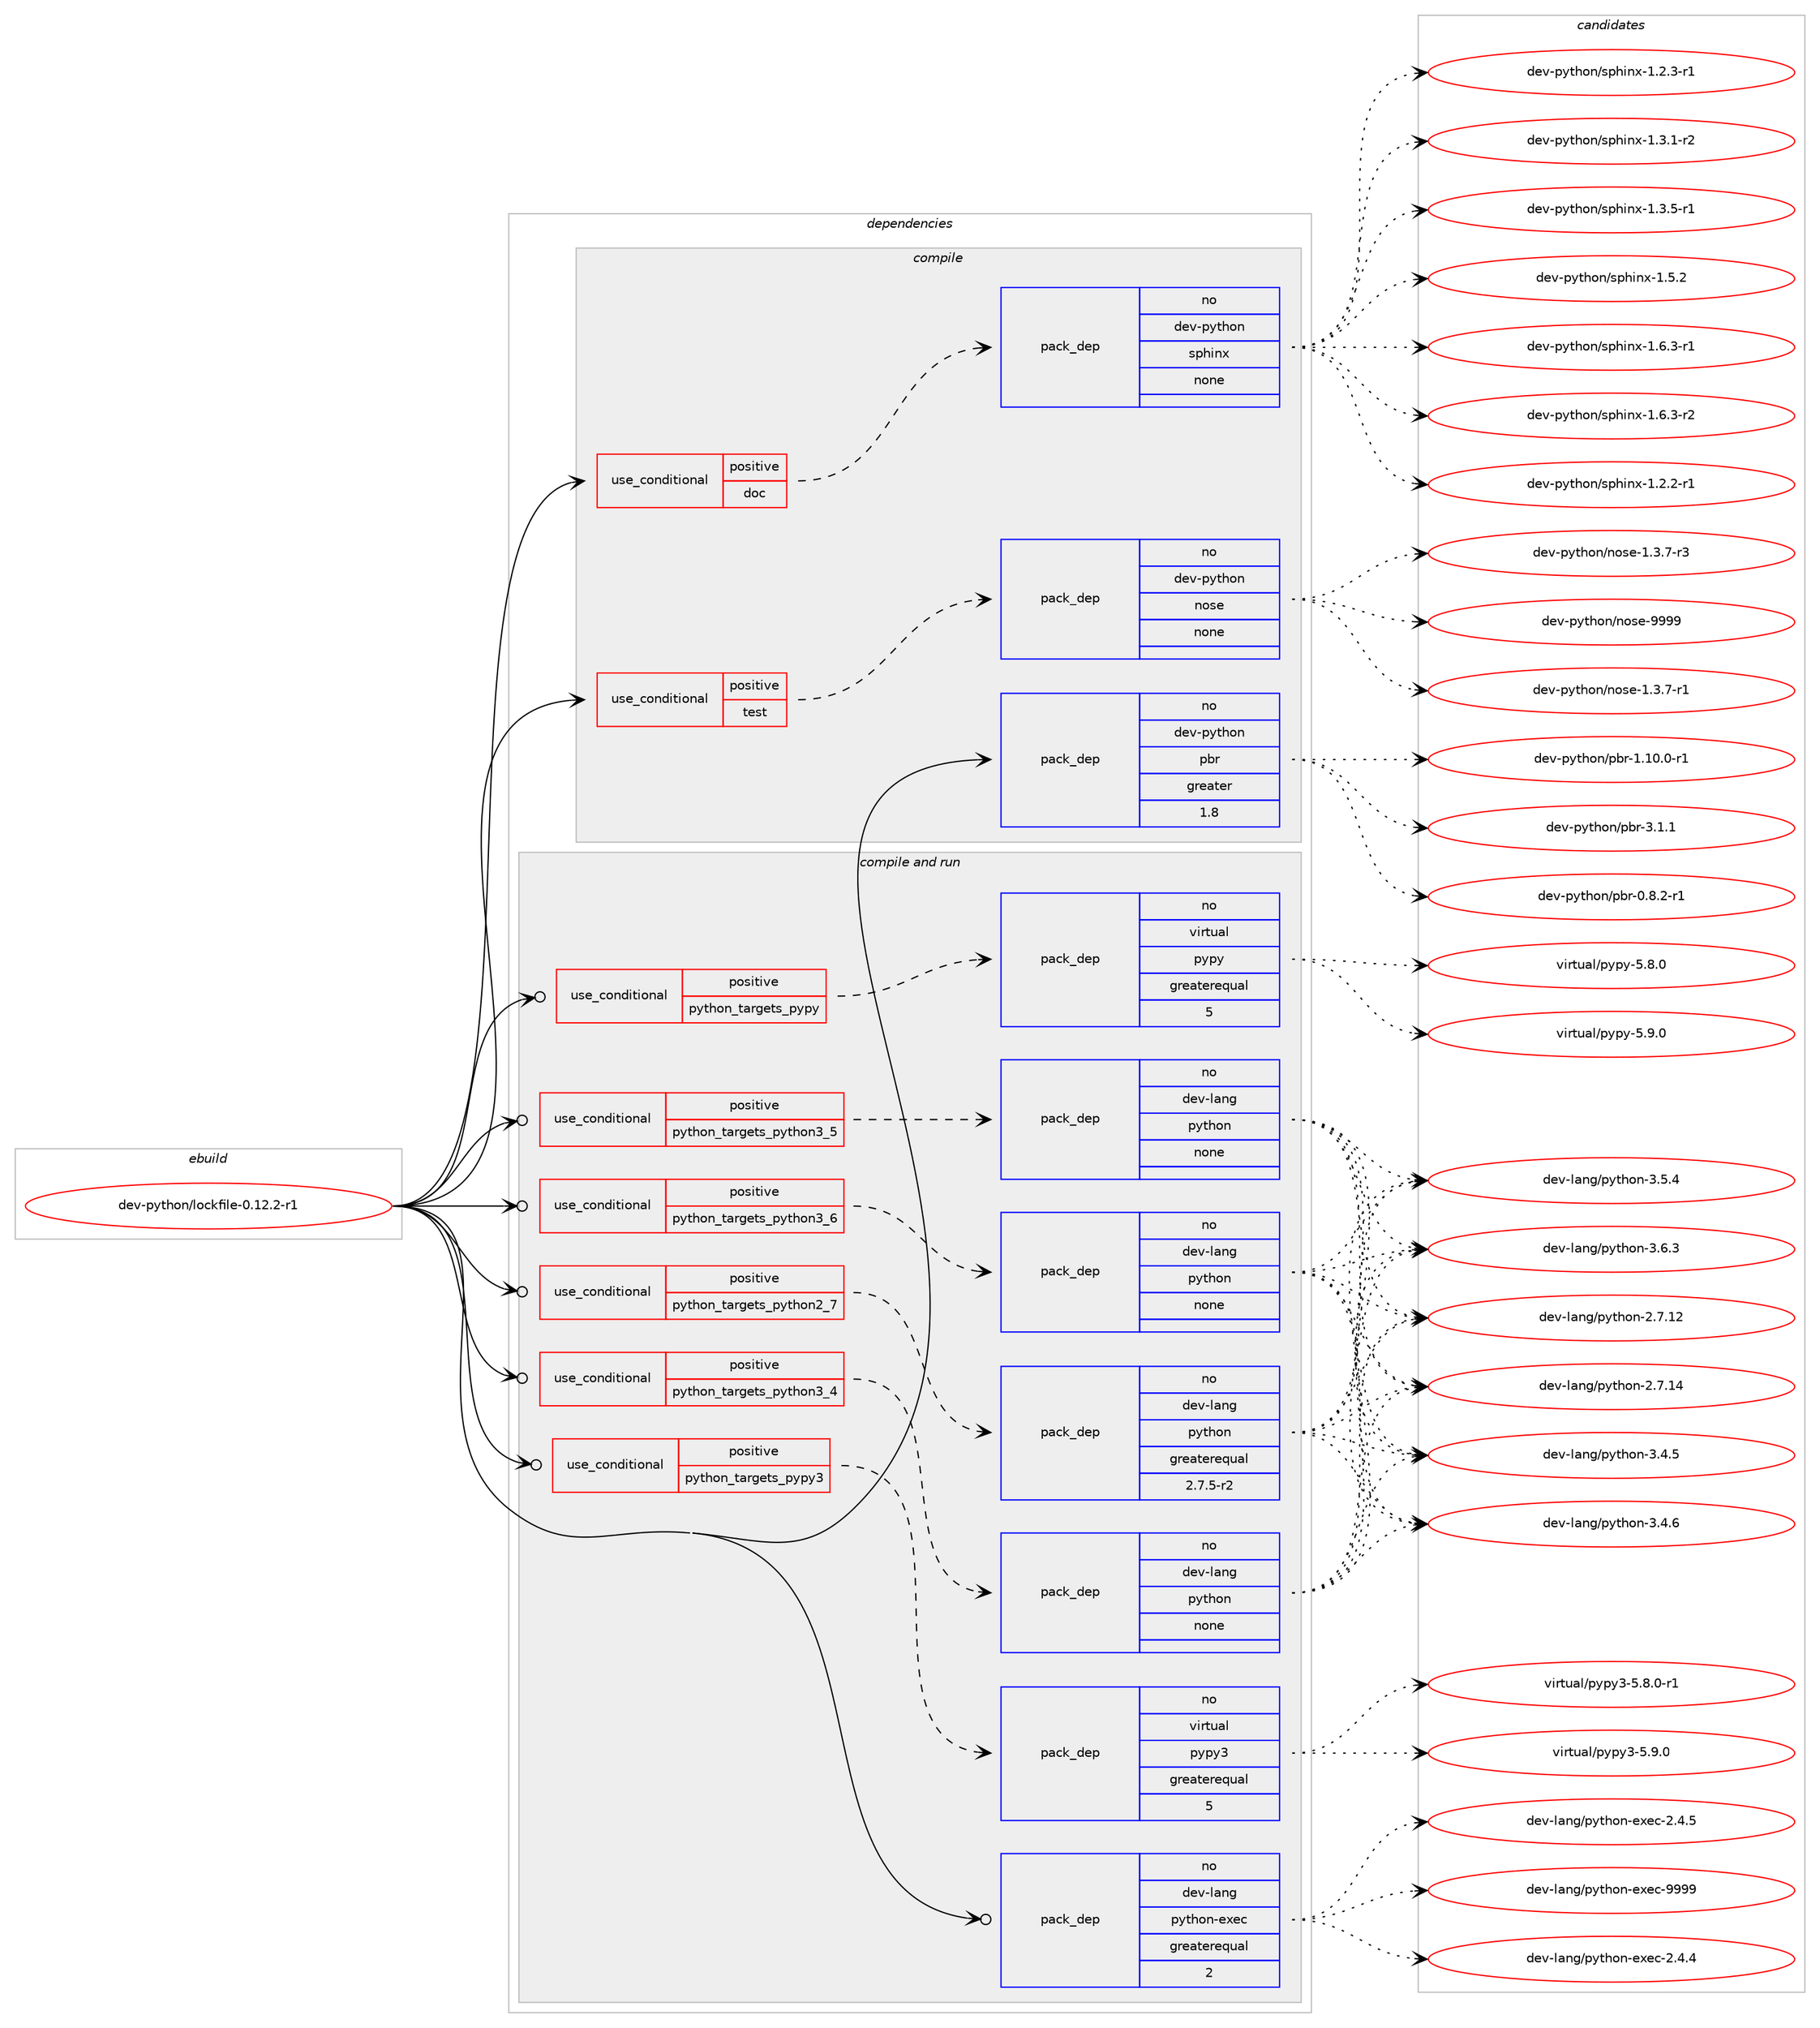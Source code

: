 digraph prolog {

# *************
# Graph options
# *************

newrank=true;
concentrate=true;
compound=true;
graph [rankdir=LR,fontname=Helvetica,fontsize=10,ranksep=1.5];#, ranksep=2.5, nodesep=0.2];
edge  [arrowhead=vee];
node  [fontname=Helvetica,fontsize=10];

# **********
# The ebuild
# **********

subgraph cluster_leftcol {
color=gray;
rank=same;
label=<<i>ebuild</i>>;
id [label="dev-python/lockfile-0.12.2-r1", color=red, width=4, href="../dev-python/lockfile-0.12.2-r1.svg"];
}

# ****************
# The dependencies
# ****************

subgraph cluster_midcol {
color=gray;
label=<<i>dependencies</i>>;
subgraph cluster_compile {
fillcolor="#eeeeee";
style=filled;
label=<<i>compile</i>>;
subgraph cond35049 {
dependency164811 [label=<<TABLE BORDER="0" CELLBORDER="1" CELLSPACING="0" CELLPADDING="4"><TR><TD ROWSPAN="3" CELLPADDING="10">use_conditional</TD></TR><TR><TD>positive</TD></TR><TR><TD>doc</TD></TR></TABLE>>, shape=none, color=red];
subgraph pack125909 {
dependency164812 [label=<<TABLE BORDER="0" CELLBORDER="1" CELLSPACING="0" CELLPADDING="4" WIDTH="220"><TR><TD ROWSPAN="6" CELLPADDING="30">pack_dep</TD></TR><TR><TD WIDTH="110">no</TD></TR><TR><TD>dev-python</TD></TR><TR><TD>sphinx</TD></TR><TR><TD>none</TD></TR><TR><TD></TD></TR></TABLE>>, shape=none, color=blue];
}
dependency164811:e -> dependency164812:w [weight=20,style="dashed",arrowhead="vee"];
}
id:e -> dependency164811:w [weight=20,style="solid",arrowhead="vee"];
subgraph cond35050 {
dependency164813 [label=<<TABLE BORDER="0" CELLBORDER="1" CELLSPACING="0" CELLPADDING="4"><TR><TD ROWSPAN="3" CELLPADDING="10">use_conditional</TD></TR><TR><TD>positive</TD></TR><TR><TD>test</TD></TR></TABLE>>, shape=none, color=red];
subgraph pack125910 {
dependency164814 [label=<<TABLE BORDER="0" CELLBORDER="1" CELLSPACING="0" CELLPADDING="4" WIDTH="220"><TR><TD ROWSPAN="6" CELLPADDING="30">pack_dep</TD></TR><TR><TD WIDTH="110">no</TD></TR><TR><TD>dev-python</TD></TR><TR><TD>nose</TD></TR><TR><TD>none</TD></TR><TR><TD></TD></TR></TABLE>>, shape=none, color=blue];
}
dependency164813:e -> dependency164814:w [weight=20,style="dashed",arrowhead="vee"];
}
id:e -> dependency164813:w [weight=20,style="solid",arrowhead="vee"];
subgraph pack125911 {
dependency164815 [label=<<TABLE BORDER="0" CELLBORDER="1" CELLSPACING="0" CELLPADDING="4" WIDTH="220"><TR><TD ROWSPAN="6" CELLPADDING="30">pack_dep</TD></TR><TR><TD WIDTH="110">no</TD></TR><TR><TD>dev-python</TD></TR><TR><TD>pbr</TD></TR><TR><TD>greater</TD></TR><TR><TD>1.8</TD></TR></TABLE>>, shape=none, color=blue];
}
id:e -> dependency164815:w [weight=20,style="solid",arrowhead="vee"];
}
subgraph cluster_compileandrun {
fillcolor="#eeeeee";
style=filled;
label=<<i>compile and run</i>>;
subgraph cond35051 {
dependency164816 [label=<<TABLE BORDER="0" CELLBORDER="1" CELLSPACING="0" CELLPADDING="4"><TR><TD ROWSPAN="3" CELLPADDING="10">use_conditional</TD></TR><TR><TD>positive</TD></TR><TR><TD>python_targets_pypy</TD></TR></TABLE>>, shape=none, color=red];
subgraph pack125912 {
dependency164817 [label=<<TABLE BORDER="0" CELLBORDER="1" CELLSPACING="0" CELLPADDING="4" WIDTH="220"><TR><TD ROWSPAN="6" CELLPADDING="30">pack_dep</TD></TR><TR><TD WIDTH="110">no</TD></TR><TR><TD>virtual</TD></TR><TR><TD>pypy</TD></TR><TR><TD>greaterequal</TD></TR><TR><TD>5</TD></TR></TABLE>>, shape=none, color=blue];
}
dependency164816:e -> dependency164817:w [weight=20,style="dashed",arrowhead="vee"];
}
id:e -> dependency164816:w [weight=20,style="solid",arrowhead="odotvee"];
subgraph cond35052 {
dependency164818 [label=<<TABLE BORDER="0" CELLBORDER="1" CELLSPACING="0" CELLPADDING="4"><TR><TD ROWSPAN="3" CELLPADDING="10">use_conditional</TD></TR><TR><TD>positive</TD></TR><TR><TD>python_targets_pypy3</TD></TR></TABLE>>, shape=none, color=red];
subgraph pack125913 {
dependency164819 [label=<<TABLE BORDER="0" CELLBORDER="1" CELLSPACING="0" CELLPADDING="4" WIDTH="220"><TR><TD ROWSPAN="6" CELLPADDING="30">pack_dep</TD></TR><TR><TD WIDTH="110">no</TD></TR><TR><TD>virtual</TD></TR><TR><TD>pypy3</TD></TR><TR><TD>greaterequal</TD></TR><TR><TD>5</TD></TR></TABLE>>, shape=none, color=blue];
}
dependency164818:e -> dependency164819:w [weight=20,style="dashed",arrowhead="vee"];
}
id:e -> dependency164818:w [weight=20,style="solid",arrowhead="odotvee"];
subgraph cond35053 {
dependency164820 [label=<<TABLE BORDER="0" CELLBORDER="1" CELLSPACING="0" CELLPADDING="4"><TR><TD ROWSPAN="3" CELLPADDING="10">use_conditional</TD></TR><TR><TD>positive</TD></TR><TR><TD>python_targets_python2_7</TD></TR></TABLE>>, shape=none, color=red];
subgraph pack125914 {
dependency164821 [label=<<TABLE BORDER="0" CELLBORDER="1" CELLSPACING="0" CELLPADDING="4" WIDTH="220"><TR><TD ROWSPAN="6" CELLPADDING="30">pack_dep</TD></TR><TR><TD WIDTH="110">no</TD></TR><TR><TD>dev-lang</TD></TR><TR><TD>python</TD></TR><TR><TD>greaterequal</TD></TR><TR><TD>2.7.5-r2</TD></TR></TABLE>>, shape=none, color=blue];
}
dependency164820:e -> dependency164821:w [weight=20,style="dashed",arrowhead="vee"];
}
id:e -> dependency164820:w [weight=20,style="solid",arrowhead="odotvee"];
subgraph cond35054 {
dependency164822 [label=<<TABLE BORDER="0" CELLBORDER="1" CELLSPACING="0" CELLPADDING="4"><TR><TD ROWSPAN="3" CELLPADDING="10">use_conditional</TD></TR><TR><TD>positive</TD></TR><TR><TD>python_targets_python3_4</TD></TR></TABLE>>, shape=none, color=red];
subgraph pack125915 {
dependency164823 [label=<<TABLE BORDER="0" CELLBORDER="1" CELLSPACING="0" CELLPADDING="4" WIDTH="220"><TR><TD ROWSPAN="6" CELLPADDING="30">pack_dep</TD></TR><TR><TD WIDTH="110">no</TD></TR><TR><TD>dev-lang</TD></TR><TR><TD>python</TD></TR><TR><TD>none</TD></TR><TR><TD></TD></TR></TABLE>>, shape=none, color=blue];
}
dependency164822:e -> dependency164823:w [weight=20,style="dashed",arrowhead="vee"];
}
id:e -> dependency164822:w [weight=20,style="solid",arrowhead="odotvee"];
subgraph cond35055 {
dependency164824 [label=<<TABLE BORDER="0" CELLBORDER="1" CELLSPACING="0" CELLPADDING="4"><TR><TD ROWSPAN="3" CELLPADDING="10">use_conditional</TD></TR><TR><TD>positive</TD></TR><TR><TD>python_targets_python3_5</TD></TR></TABLE>>, shape=none, color=red];
subgraph pack125916 {
dependency164825 [label=<<TABLE BORDER="0" CELLBORDER="1" CELLSPACING="0" CELLPADDING="4" WIDTH="220"><TR><TD ROWSPAN="6" CELLPADDING="30">pack_dep</TD></TR><TR><TD WIDTH="110">no</TD></TR><TR><TD>dev-lang</TD></TR><TR><TD>python</TD></TR><TR><TD>none</TD></TR><TR><TD></TD></TR></TABLE>>, shape=none, color=blue];
}
dependency164824:e -> dependency164825:w [weight=20,style="dashed",arrowhead="vee"];
}
id:e -> dependency164824:w [weight=20,style="solid",arrowhead="odotvee"];
subgraph cond35056 {
dependency164826 [label=<<TABLE BORDER="0" CELLBORDER="1" CELLSPACING="0" CELLPADDING="4"><TR><TD ROWSPAN="3" CELLPADDING="10">use_conditional</TD></TR><TR><TD>positive</TD></TR><TR><TD>python_targets_python3_6</TD></TR></TABLE>>, shape=none, color=red];
subgraph pack125917 {
dependency164827 [label=<<TABLE BORDER="0" CELLBORDER="1" CELLSPACING="0" CELLPADDING="4" WIDTH="220"><TR><TD ROWSPAN="6" CELLPADDING="30">pack_dep</TD></TR><TR><TD WIDTH="110">no</TD></TR><TR><TD>dev-lang</TD></TR><TR><TD>python</TD></TR><TR><TD>none</TD></TR><TR><TD></TD></TR></TABLE>>, shape=none, color=blue];
}
dependency164826:e -> dependency164827:w [weight=20,style="dashed",arrowhead="vee"];
}
id:e -> dependency164826:w [weight=20,style="solid",arrowhead="odotvee"];
subgraph pack125918 {
dependency164828 [label=<<TABLE BORDER="0" CELLBORDER="1" CELLSPACING="0" CELLPADDING="4" WIDTH="220"><TR><TD ROWSPAN="6" CELLPADDING="30">pack_dep</TD></TR><TR><TD WIDTH="110">no</TD></TR><TR><TD>dev-lang</TD></TR><TR><TD>python-exec</TD></TR><TR><TD>greaterequal</TD></TR><TR><TD>2</TD></TR></TABLE>>, shape=none, color=blue];
}
id:e -> dependency164828:w [weight=20,style="solid",arrowhead="odotvee"];
}
subgraph cluster_run {
fillcolor="#eeeeee";
style=filled;
label=<<i>run</i>>;
}
}

# **************
# The candidates
# **************

subgraph cluster_choices {
rank=same;
color=gray;
label=<<i>candidates</i>>;

subgraph choice125909 {
color=black;
nodesep=1;
choice10010111845112121116104111110471151121041051101204549465046504511449 [label="dev-python/sphinx-1.2.2-r1", color=red, width=4,href="../dev-python/sphinx-1.2.2-r1.svg"];
choice10010111845112121116104111110471151121041051101204549465046514511449 [label="dev-python/sphinx-1.2.3-r1", color=red, width=4,href="../dev-python/sphinx-1.2.3-r1.svg"];
choice10010111845112121116104111110471151121041051101204549465146494511450 [label="dev-python/sphinx-1.3.1-r2", color=red, width=4,href="../dev-python/sphinx-1.3.1-r2.svg"];
choice10010111845112121116104111110471151121041051101204549465146534511449 [label="dev-python/sphinx-1.3.5-r1", color=red, width=4,href="../dev-python/sphinx-1.3.5-r1.svg"];
choice1001011184511212111610411111047115112104105110120454946534650 [label="dev-python/sphinx-1.5.2", color=red, width=4,href="../dev-python/sphinx-1.5.2.svg"];
choice10010111845112121116104111110471151121041051101204549465446514511449 [label="dev-python/sphinx-1.6.3-r1", color=red, width=4,href="../dev-python/sphinx-1.6.3-r1.svg"];
choice10010111845112121116104111110471151121041051101204549465446514511450 [label="dev-python/sphinx-1.6.3-r2", color=red, width=4,href="../dev-python/sphinx-1.6.3-r2.svg"];
dependency164812:e -> choice10010111845112121116104111110471151121041051101204549465046504511449:w [style=dotted,weight="100"];
dependency164812:e -> choice10010111845112121116104111110471151121041051101204549465046514511449:w [style=dotted,weight="100"];
dependency164812:e -> choice10010111845112121116104111110471151121041051101204549465146494511450:w [style=dotted,weight="100"];
dependency164812:e -> choice10010111845112121116104111110471151121041051101204549465146534511449:w [style=dotted,weight="100"];
dependency164812:e -> choice1001011184511212111610411111047115112104105110120454946534650:w [style=dotted,weight="100"];
dependency164812:e -> choice10010111845112121116104111110471151121041051101204549465446514511449:w [style=dotted,weight="100"];
dependency164812:e -> choice10010111845112121116104111110471151121041051101204549465446514511450:w [style=dotted,weight="100"];
}
subgraph choice125910 {
color=black;
nodesep=1;
choice10010111845112121116104111110471101111151014549465146554511449 [label="dev-python/nose-1.3.7-r1", color=red, width=4,href="../dev-python/nose-1.3.7-r1.svg"];
choice10010111845112121116104111110471101111151014549465146554511451 [label="dev-python/nose-1.3.7-r3", color=red, width=4,href="../dev-python/nose-1.3.7-r3.svg"];
choice10010111845112121116104111110471101111151014557575757 [label="dev-python/nose-9999", color=red, width=4,href="../dev-python/nose-9999.svg"];
dependency164814:e -> choice10010111845112121116104111110471101111151014549465146554511449:w [style=dotted,weight="100"];
dependency164814:e -> choice10010111845112121116104111110471101111151014549465146554511451:w [style=dotted,weight="100"];
dependency164814:e -> choice10010111845112121116104111110471101111151014557575757:w [style=dotted,weight="100"];
}
subgraph choice125911 {
color=black;
nodesep=1;
choice1001011184511212111610411111047112981144548465646504511449 [label="dev-python/pbr-0.8.2-r1", color=red, width=4,href="../dev-python/pbr-0.8.2-r1.svg"];
choice100101118451121211161041111104711298114454946494846484511449 [label="dev-python/pbr-1.10.0-r1", color=red, width=4,href="../dev-python/pbr-1.10.0-r1.svg"];
choice100101118451121211161041111104711298114455146494649 [label="dev-python/pbr-3.1.1", color=red, width=4,href="../dev-python/pbr-3.1.1.svg"];
dependency164815:e -> choice1001011184511212111610411111047112981144548465646504511449:w [style=dotted,weight="100"];
dependency164815:e -> choice100101118451121211161041111104711298114454946494846484511449:w [style=dotted,weight="100"];
dependency164815:e -> choice100101118451121211161041111104711298114455146494649:w [style=dotted,weight="100"];
}
subgraph choice125912 {
color=black;
nodesep=1;
choice1181051141161179710847112121112121455346564648 [label="virtual/pypy-5.8.0", color=red, width=4,href="../virtual/pypy-5.8.0.svg"];
choice1181051141161179710847112121112121455346574648 [label="virtual/pypy-5.9.0", color=red, width=4,href="../virtual/pypy-5.9.0.svg"];
dependency164817:e -> choice1181051141161179710847112121112121455346564648:w [style=dotted,weight="100"];
dependency164817:e -> choice1181051141161179710847112121112121455346574648:w [style=dotted,weight="100"];
}
subgraph choice125913 {
color=black;
nodesep=1;
choice1181051141161179710847112121112121514553465646484511449 [label="virtual/pypy3-5.8.0-r1", color=red, width=4,href="../virtual/pypy3-5.8.0-r1.svg"];
choice118105114116117971084711212111212151455346574648 [label="virtual/pypy3-5.9.0", color=red, width=4,href="../virtual/pypy3-5.9.0.svg"];
dependency164819:e -> choice1181051141161179710847112121112121514553465646484511449:w [style=dotted,weight="100"];
dependency164819:e -> choice118105114116117971084711212111212151455346574648:w [style=dotted,weight="100"];
}
subgraph choice125914 {
color=black;
nodesep=1;
choice10010111845108971101034711212111610411111045504655464950 [label="dev-lang/python-2.7.12", color=red, width=4,href="../dev-lang/python-2.7.12.svg"];
choice10010111845108971101034711212111610411111045504655464952 [label="dev-lang/python-2.7.14", color=red, width=4,href="../dev-lang/python-2.7.14.svg"];
choice100101118451089711010347112121116104111110455146524653 [label="dev-lang/python-3.4.5", color=red, width=4,href="../dev-lang/python-3.4.5.svg"];
choice100101118451089711010347112121116104111110455146524654 [label="dev-lang/python-3.4.6", color=red, width=4,href="../dev-lang/python-3.4.6.svg"];
choice100101118451089711010347112121116104111110455146534652 [label="dev-lang/python-3.5.4", color=red, width=4,href="../dev-lang/python-3.5.4.svg"];
choice100101118451089711010347112121116104111110455146544651 [label="dev-lang/python-3.6.3", color=red, width=4,href="../dev-lang/python-3.6.3.svg"];
dependency164821:e -> choice10010111845108971101034711212111610411111045504655464950:w [style=dotted,weight="100"];
dependency164821:e -> choice10010111845108971101034711212111610411111045504655464952:w [style=dotted,weight="100"];
dependency164821:e -> choice100101118451089711010347112121116104111110455146524653:w [style=dotted,weight="100"];
dependency164821:e -> choice100101118451089711010347112121116104111110455146524654:w [style=dotted,weight="100"];
dependency164821:e -> choice100101118451089711010347112121116104111110455146534652:w [style=dotted,weight="100"];
dependency164821:e -> choice100101118451089711010347112121116104111110455146544651:w [style=dotted,weight="100"];
}
subgraph choice125915 {
color=black;
nodesep=1;
choice10010111845108971101034711212111610411111045504655464950 [label="dev-lang/python-2.7.12", color=red, width=4,href="../dev-lang/python-2.7.12.svg"];
choice10010111845108971101034711212111610411111045504655464952 [label="dev-lang/python-2.7.14", color=red, width=4,href="../dev-lang/python-2.7.14.svg"];
choice100101118451089711010347112121116104111110455146524653 [label="dev-lang/python-3.4.5", color=red, width=4,href="../dev-lang/python-3.4.5.svg"];
choice100101118451089711010347112121116104111110455146524654 [label="dev-lang/python-3.4.6", color=red, width=4,href="../dev-lang/python-3.4.6.svg"];
choice100101118451089711010347112121116104111110455146534652 [label="dev-lang/python-3.5.4", color=red, width=4,href="../dev-lang/python-3.5.4.svg"];
choice100101118451089711010347112121116104111110455146544651 [label="dev-lang/python-3.6.3", color=red, width=4,href="../dev-lang/python-3.6.3.svg"];
dependency164823:e -> choice10010111845108971101034711212111610411111045504655464950:w [style=dotted,weight="100"];
dependency164823:e -> choice10010111845108971101034711212111610411111045504655464952:w [style=dotted,weight="100"];
dependency164823:e -> choice100101118451089711010347112121116104111110455146524653:w [style=dotted,weight="100"];
dependency164823:e -> choice100101118451089711010347112121116104111110455146524654:w [style=dotted,weight="100"];
dependency164823:e -> choice100101118451089711010347112121116104111110455146534652:w [style=dotted,weight="100"];
dependency164823:e -> choice100101118451089711010347112121116104111110455146544651:w [style=dotted,weight="100"];
}
subgraph choice125916 {
color=black;
nodesep=1;
choice10010111845108971101034711212111610411111045504655464950 [label="dev-lang/python-2.7.12", color=red, width=4,href="../dev-lang/python-2.7.12.svg"];
choice10010111845108971101034711212111610411111045504655464952 [label="dev-lang/python-2.7.14", color=red, width=4,href="../dev-lang/python-2.7.14.svg"];
choice100101118451089711010347112121116104111110455146524653 [label="dev-lang/python-3.4.5", color=red, width=4,href="../dev-lang/python-3.4.5.svg"];
choice100101118451089711010347112121116104111110455146524654 [label="dev-lang/python-3.4.6", color=red, width=4,href="../dev-lang/python-3.4.6.svg"];
choice100101118451089711010347112121116104111110455146534652 [label="dev-lang/python-3.5.4", color=red, width=4,href="../dev-lang/python-3.5.4.svg"];
choice100101118451089711010347112121116104111110455146544651 [label="dev-lang/python-3.6.3", color=red, width=4,href="../dev-lang/python-3.6.3.svg"];
dependency164825:e -> choice10010111845108971101034711212111610411111045504655464950:w [style=dotted,weight="100"];
dependency164825:e -> choice10010111845108971101034711212111610411111045504655464952:w [style=dotted,weight="100"];
dependency164825:e -> choice100101118451089711010347112121116104111110455146524653:w [style=dotted,weight="100"];
dependency164825:e -> choice100101118451089711010347112121116104111110455146524654:w [style=dotted,weight="100"];
dependency164825:e -> choice100101118451089711010347112121116104111110455146534652:w [style=dotted,weight="100"];
dependency164825:e -> choice100101118451089711010347112121116104111110455146544651:w [style=dotted,weight="100"];
}
subgraph choice125917 {
color=black;
nodesep=1;
choice10010111845108971101034711212111610411111045504655464950 [label="dev-lang/python-2.7.12", color=red, width=4,href="../dev-lang/python-2.7.12.svg"];
choice10010111845108971101034711212111610411111045504655464952 [label="dev-lang/python-2.7.14", color=red, width=4,href="../dev-lang/python-2.7.14.svg"];
choice100101118451089711010347112121116104111110455146524653 [label="dev-lang/python-3.4.5", color=red, width=4,href="../dev-lang/python-3.4.5.svg"];
choice100101118451089711010347112121116104111110455146524654 [label="dev-lang/python-3.4.6", color=red, width=4,href="../dev-lang/python-3.4.6.svg"];
choice100101118451089711010347112121116104111110455146534652 [label="dev-lang/python-3.5.4", color=red, width=4,href="../dev-lang/python-3.5.4.svg"];
choice100101118451089711010347112121116104111110455146544651 [label="dev-lang/python-3.6.3", color=red, width=4,href="../dev-lang/python-3.6.3.svg"];
dependency164827:e -> choice10010111845108971101034711212111610411111045504655464950:w [style=dotted,weight="100"];
dependency164827:e -> choice10010111845108971101034711212111610411111045504655464952:w [style=dotted,weight="100"];
dependency164827:e -> choice100101118451089711010347112121116104111110455146524653:w [style=dotted,weight="100"];
dependency164827:e -> choice100101118451089711010347112121116104111110455146524654:w [style=dotted,weight="100"];
dependency164827:e -> choice100101118451089711010347112121116104111110455146534652:w [style=dotted,weight="100"];
dependency164827:e -> choice100101118451089711010347112121116104111110455146544651:w [style=dotted,weight="100"];
}
subgraph choice125918 {
color=black;
nodesep=1;
choice1001011184510897110103471121211161041111104510112010199455046524652 [label="dev-lang/python-exec-2.4.4", color=red, width=4,href="../dev-lang/python-exec-2.4.4.svg"];
choice1001011184510897110103471121211161041111104510112010199455046524653 [label="dev-lang/python-exec-2.4.5", color=red, width=4,href="../dev-lang/python-exec-2.4.5.svg"];
choice10010111845108971101034711212111610411111045101120101994557575757 [label="dev-lang/python-exec-9999", color=red, width=4,href="../dev-lang/python-exec-9999.svg"];
dependency164828:e -> choice1001011184510897110103471121211161041111104510112010199455046524652:w [style=dotted,weight="100"];
dependency164828:e -> choice1001011184510897110103471121211161041111104510112010199455046524653:w [style=dotted,weight="100"];
dependency164828:e -> choice10010111845108971101034711212111610411111045101120101994557575757:w [style=dotted,weight="100"];
}
}

}
